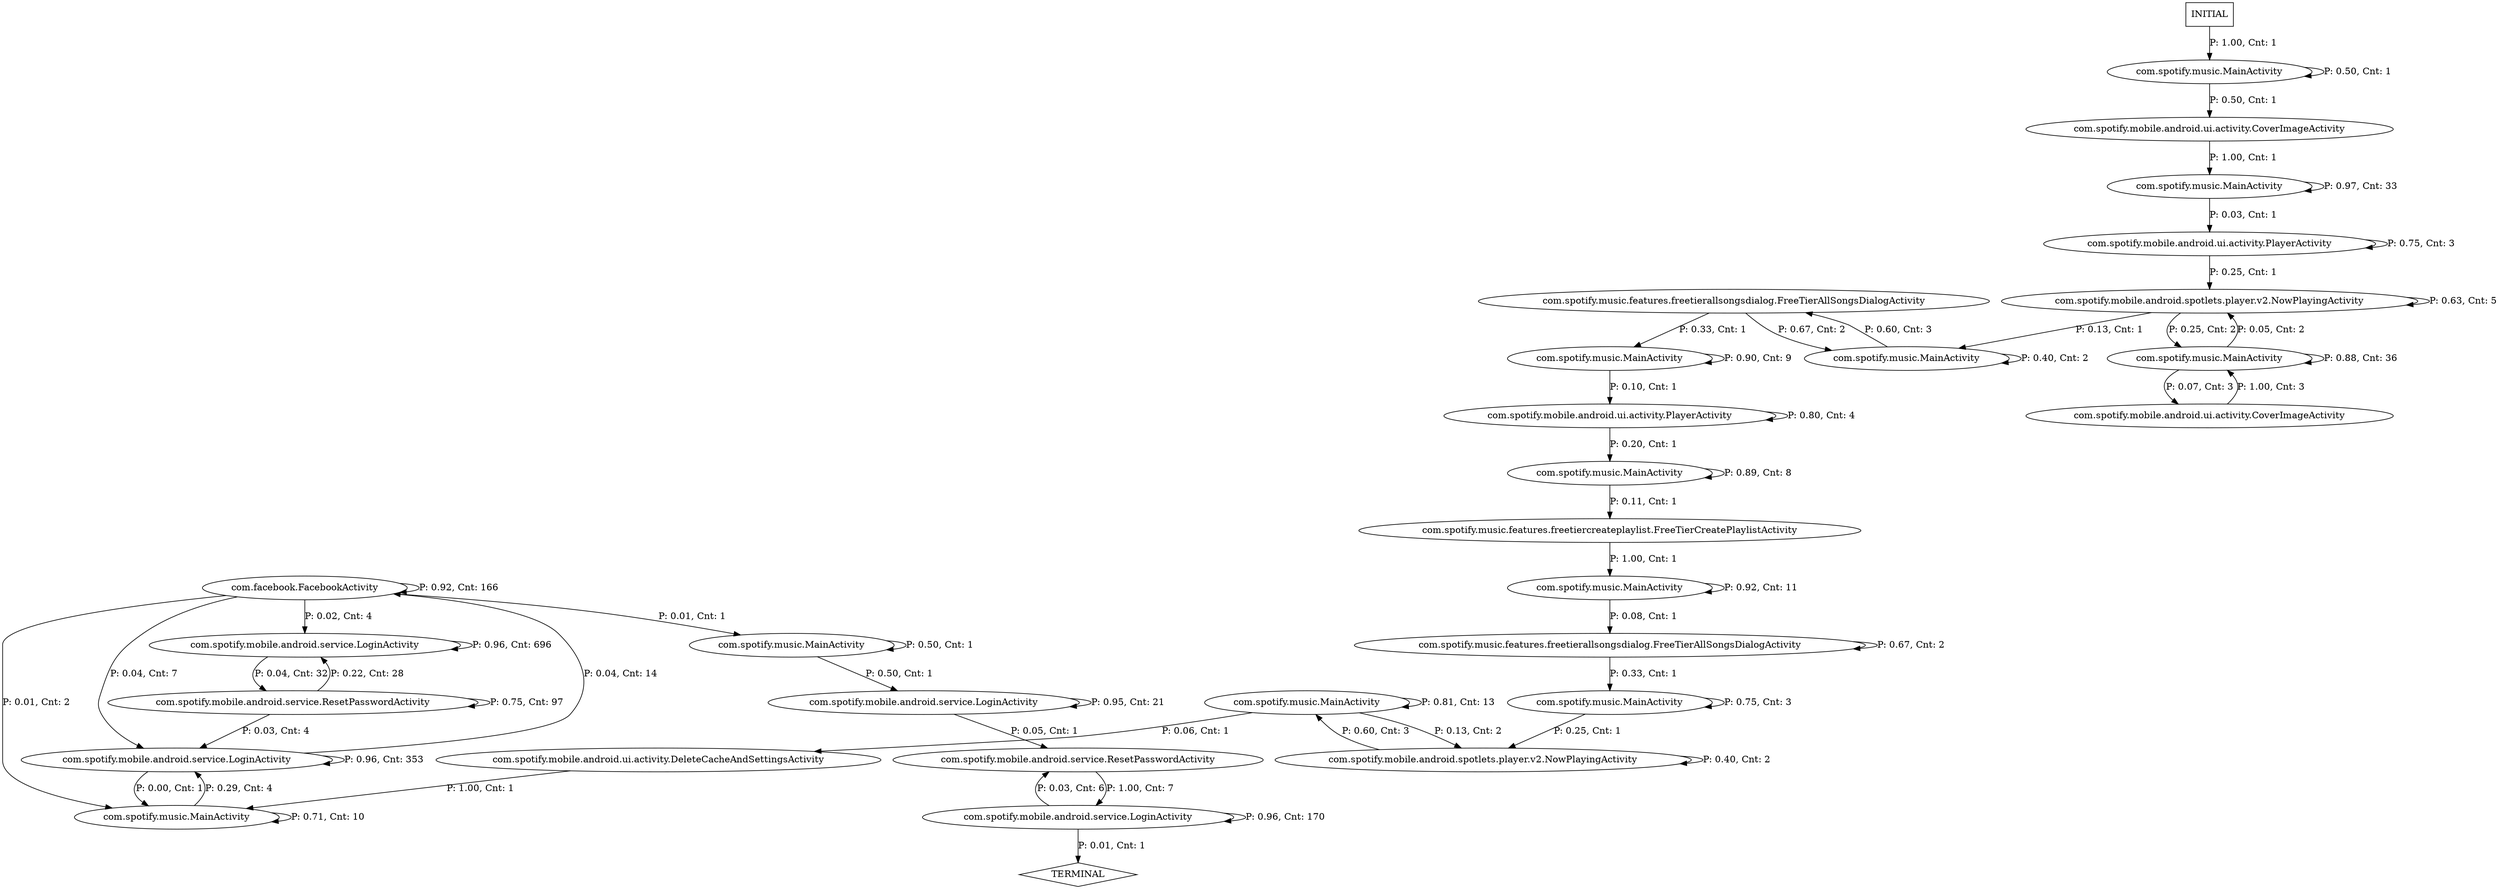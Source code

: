 digraph G {
  0 [label="com.facebook.FacebookActivity"];
  1 [label="com.spotify.mobile.android.service.LoginActivity"];
  2 [label="com.spotify.mobile.android.service.LoginActivity"];
  3 [label="com.spotify.mobile.android.service.LoginActivity"];
  4 [label="com.spotify.mobile.android.service.LoginActivity"];
  5 [label="com.spotify.mobile.android.service.ResetPasswordActivity"];
  6 [label="com.spotify.mobile.android.service.ResetPasswordActivity"];
  7 [label="com.spotify.mobile.android.spotlets.player.v2.NowPlayingActivity"];
  8 [label="com.spotify.mobile.android.spotlets.player.v2.NowPlayingActivity"];
  9 [label="com.spotify.mobile.android.ui.activity.CoverImageActivity"];
  10 [label="com.spotify.mobile.android.ui.activity.CoverImageActivity"];
  11 [label="com.spotify.mobile.android.ui.activity.DeleteCacheAndSettingsActivity"];
  12 [label="com.spotify.mobile.android.ui.activity.PlayerActivity"];
  13 [label="com.spotify.mobile.android.ui.activity.PlayerActivity"];
  14 [label="com.spotify.music.MainActivity"];
  15 [label="com.spotify.music.MainActivity"];
  16 [label="com.spotify.music.MainActivity"];
  17 [label="com.spotify.music.MainActivity"];
  18 [label="com.spotify.music.MainActivity"];
  19 [label="com.spotify.music.MainActivity"];
  20 [label="com.spotify.music.MainActivity"];
  21 [label="com.spotify.music.MainActivity"];
  22 [label="com.spotify.music.MainActivity"];
  23 [label="com.spotify.music.MainActivity"];
  24 [label="com.spotify.music.MainActivity"];
  25 [label="com.spotify.music.features.freetierallsongsdialog.FreeTierAllSongsDialogActivity"];
  26 [label="com.spotify.music.features.freetierallsongsdialog.FreeTierAllSongsDialogActivity"];
  27 [label="com.spotify.music.features.freetiercreateplaylist.FreeTierCreatePlaylistActivity"];
  28 [label="TERMINAL",shape=diamond];
  29 [label="INITIAL",shape=box];
0->0 [label="P: 0.92, Cnt: 166"];
0->2 [label="P: 0.02, Cnt: 4"];
0->3 [label="P: 0.04, Cnt: 7"];
0->14 [label="P: 0.01, Cnt: 1"];
0->15 [label="P: 0.01, Cnt: 2"];
1->1 [label="P: 0.95, Cnt: 21"];
1->5 [label="P: 0.05, Cnt: 1"];
2->2 [label="P: 0.96, Cnt: 696"];
2->6 [label="P: 0.04, Cnt: 32"];
3->0 [label="P: 0.04, Cnt: 14"];
3->3 [label="P: 0.96, Cnt: 353"];
3->15 [label="P: 0.00, Cnt: 1"];
4->4 [label="P: 0.96, Cnt: 170"];
4->5 [label="P: 0.03, Cnt: 6"];
4->28 [label="P: 0.01, Cnt: 1"];
5->4 [label="P: 1.00, Cnt: 7"];
6->3 [label="P: 0.03, Cnt: 4"];
6->2 [label="P: 0.22, Cnt: 28"];
6->6 [label="P: 0.75, Cnt: 97"];
7->7 [label="P: 0.40, Cnt: 2"];
7->24 [label="P: 0.60, Cnt: 3"];
8->8 [label="P: 0.63, Cnt: 5"];
8->20 [label="P: 0.13, Cnt: 1"];
8->23 [label="P: 0.25, Cnt: 2"];
9->18 [label="P: 1.00, Cnt: 1"];
10->23 [label="P: 1.00, Cnt: 3"];
11->15 [label="P: 1.00, Cnt: 1"];
12->8 [label="P: 0.25, Cnt: 1"];
12->12 [label="P: 0.75, Cnt: 3"];
13->13 [label="P: 0.80, Cnt: 4"];
13->21 [label="P: 0.20, Cnt: 1"];
14->1 [label="P: 0.50, Cnt: 1"];
14->14 [label="P: 0.50, Cnt: 1"];
15->3 [label="P: 0.29, Cnt: 4"];
15->15 [label="P: 0.71, Cnt: 10"];
16->7 [label="P: 0.25, Cnt: 1"];
16->16 [label="P: 0.75, Cnt: 3"];
17->9 [label="P: 0.50, Cnt: 1"];
17->17 [label="P: 0.50, Cnt: 1"];
18->12 [label="P: 0.03, Cnt: 1"];
18->18 [label="P: 0.97, Cnt: 33"];
19->13 [label="P: 0.10, Cnt: 1"];
19->19 [label="P: 0.90, Cnt: 9"];
20->20 [label="P: 0.40, Cnt: 2"];
20->26 [label="P: 0.60, Cnt: 3"];
21->21 [label="P: 0.89, Cnt: 8"];
21->27 [label="P: 0.11, Cnt: 1"];
22->22 [label="P: 0.92, Cnt: 11"];
22->25 [label="P: 0.08, Cnt: 1"];
23->8 [label="P: 0.05, Cnt: 2"];
23->10 [label="P: 0.07, Cnt: 3"];
23->23 [label="P: 0.88, Cnt: 36"];
24->7 [label="P: 0.13, Cnt: 2"];
24->11 [label="P: 0.06, Cnt: 1"];
24->24 [label="P: 0.81, Cnt: 13"];
25->16 [label="P: 0.33, Cnt: 1"];
25->25 [label="P: 0.67, Cnt: 2"];
26->19 [label="P: 0.33, Cnt: 1"];
26->20 [label="P: 0.67, Cnt: 2"];
27->22 [label="P: 1.00, Cnt: 1"];
29->17 [label="P: 1.00, Cnt: 1"];
}
